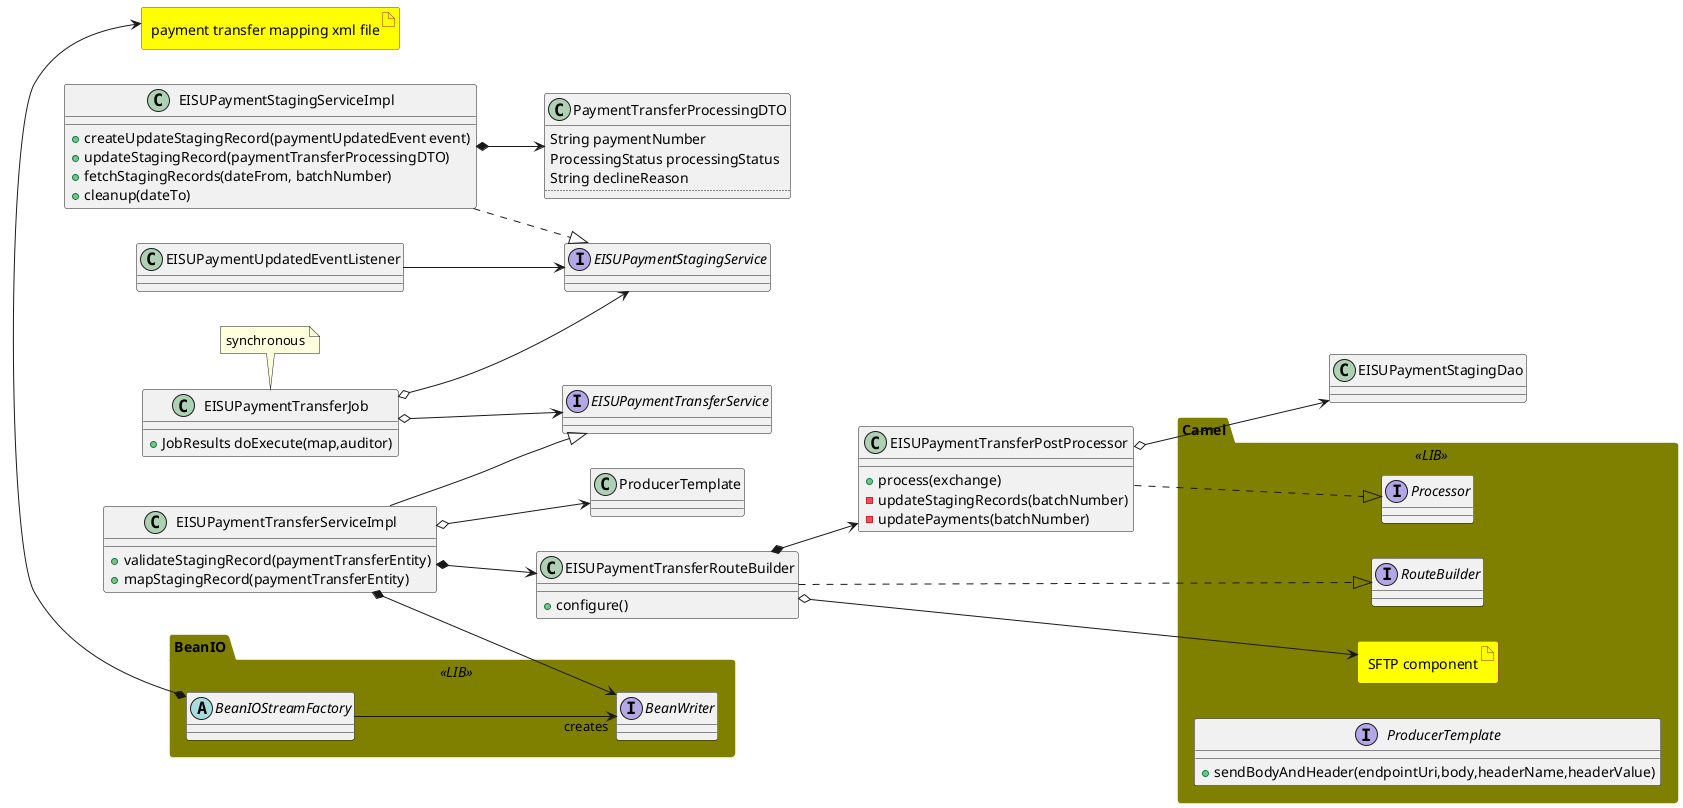 @startuml
allowmixing

left to right direction



skinparam package {
  BackgroundColor<<LIB>> olive
  BorderColor<<LIB>> olive
}

skinparam artifact {
  BackgroundColor yellow
  BorderColor brown
}



interface EISUPaymentStagingService
class EISUPaymentStagingServiceImpl{
+createUpdateStagingRecord(paymentUpdatedEvent event)
+updateStagingRecord(paymentTransferProcessingDTO)
+fetchStagingRecords(dateFrom, batchNumber)
+cleanup(dateTo)
}

EISUPaymentStagingServiceImpl *--> PaymentTransferProcessingDTO

class EISUPaymentTransferJob {
+JobResults doExecute(map,auditor)
}
note "synchronous" as S
S . EISUPaymentTransferJob





interface EISUPaymentTransferService
class EISUPaymentTransferServiceImpl{
+validateStagingRecord(paymentTransferEntity)
+mapStagingRecord(paymentTransferEntity)
}

EISUPaymentTransferServiceImpl o--> ProducerTemplate


package Camel <<LIB>> {
artifact "SFTP component"
interface RouteBuilder
interface Processor
interface ProducerTemplate {
+sendBodyAndHeader(endpointUri,body,headerName,headerValue)
}
}

class EISUPaymentTransferRouteBuilder {
+configure()
}
EISUPaymentTransferRouteBuilder ..|> RouteBuilder
EISUPaymentTransferRouteBuilder *--> EISUPaymentTransferPostProcessor
EISUPaymentTransferRouteBuilder o--> "SFTP component"

class EISUPaymentTransferPostProcessor {
+process(exchange)
-updateStagingRecords(batchNumber)
-updatePayments(batchNumber)
}

EISUPaymentTransferPostProcessor ..|> Processor
EISUPaymentTransferPostProcessor o--> EISUPaymentStagingDao

package BeanIO <<LIB>> {
abstract class BeanIOStreamFactory
interface BeanWriter


BeanIOStreamFactory --> "creates" BeanWriter
}
artifact "payment transfer mapping xml file"


EISUPaymentTransferServiceImpl *--> BeanWriter
EISUPaymentTransferServiceImpl *--> EISUPaymentTransferRouteBuilder

BeanIOStreamFactory *-> "payment transfer mapping xml file"


EISUPaymentTransferJob o--> EISUPaymentStagingService
EISUPaymentTransferJob o--> EISUPaymentTransferService

EISUPaymentTransferServiceImpl --|> EISUPaymentTransferService

class PaymentTransferProcessingDTO {
String paymentNumber
ProcessingStatus processingStatus
String declineReason
....
}
EISUPaymentStagingServiceImpl ..|> EISUPaymentStagingService
EISUPaymentUpdatedEventListener --> EISUPaymentStagingService

@enduml